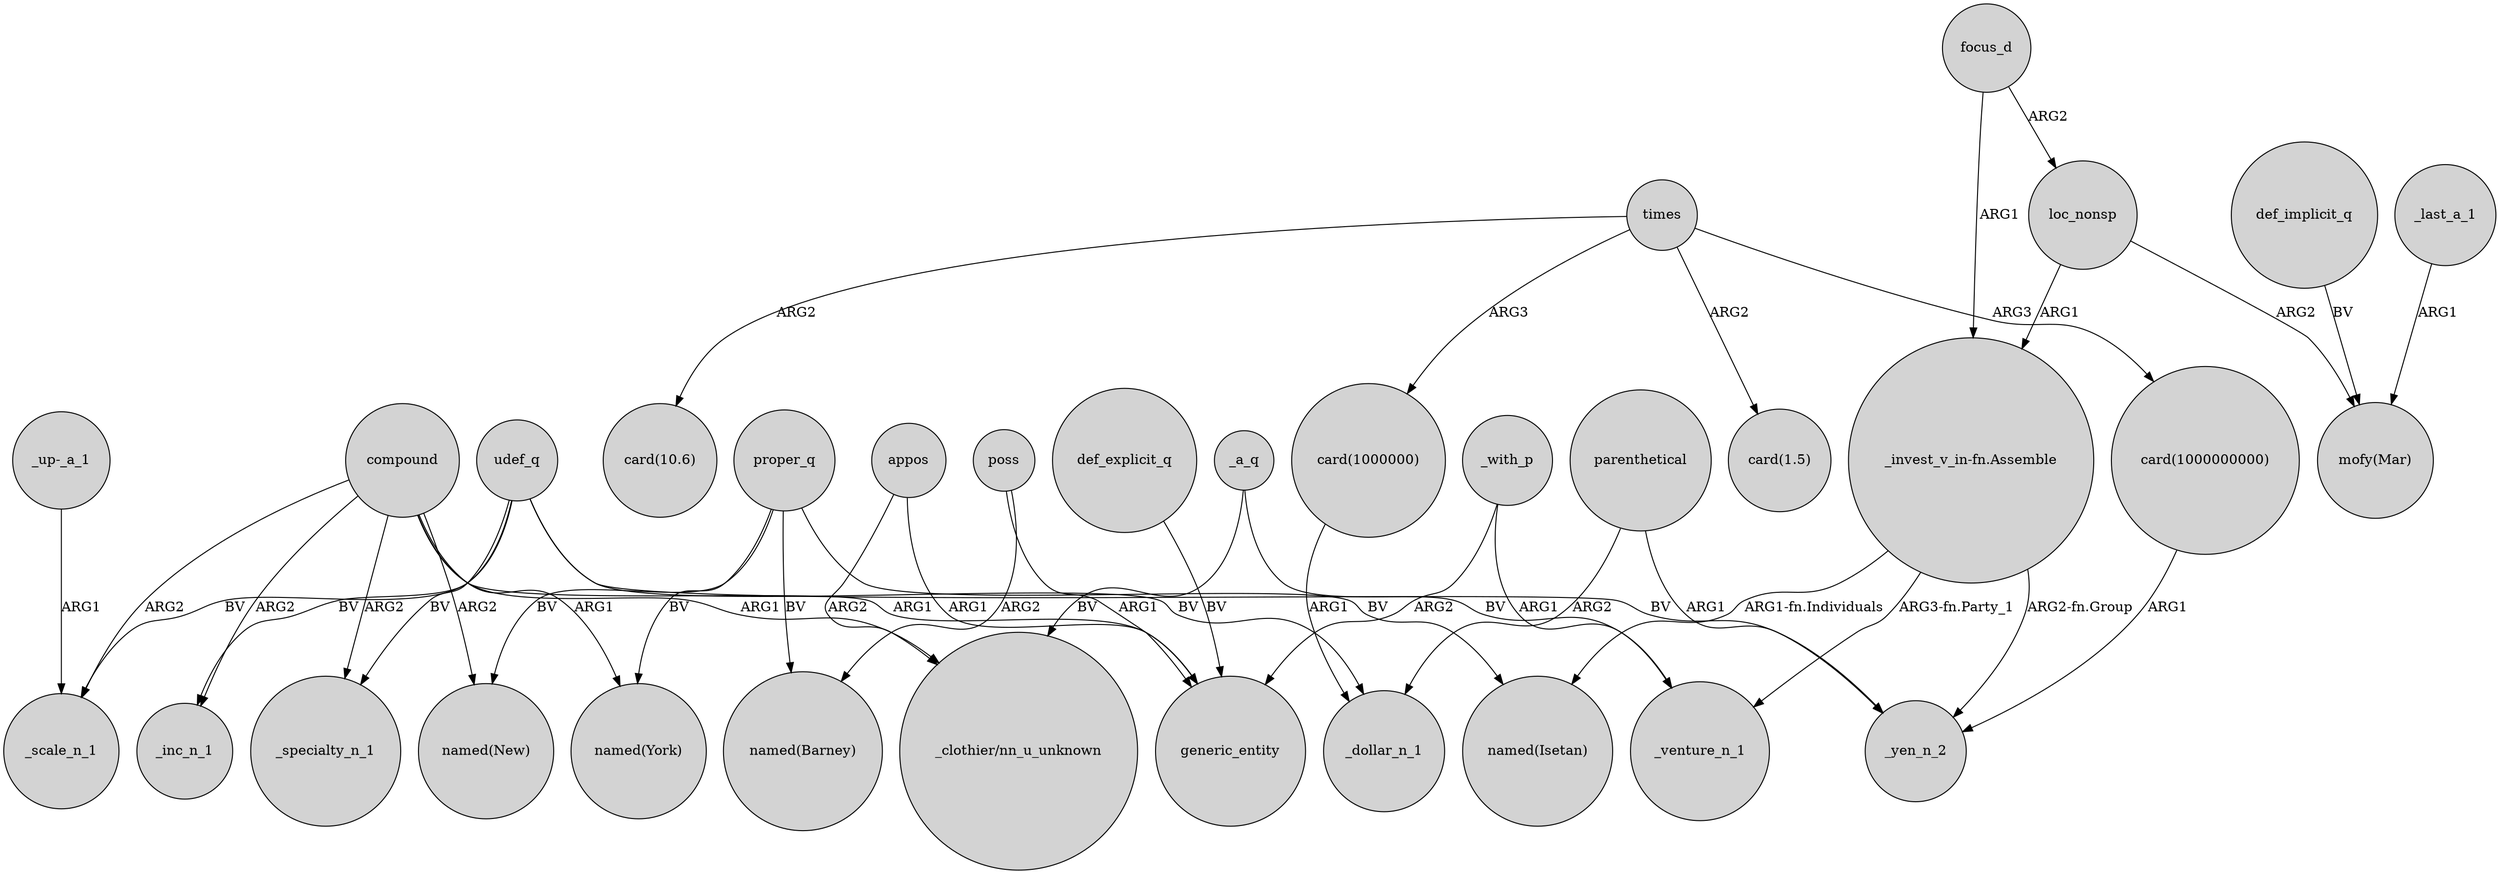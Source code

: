 digraph {
	node [shape=circle style=filled]
	def_explicit_q -> generic_entity [label=BV]
	compound -> _scale_n_1 [label=ARG2]
	def_implicit_q -> "mofy(Mar)" [label=BV]
	proper_q -> "named(Barney)" [label=BV]
	compound -> "named(New)" [label=ARG2]
	compound -> "_clothier/nn_u_unknown" [label=ARG1]
	udef_q -> _scale_n_1 [label=BV]
	compound -> _specialty_n_1 [label=ARG2]
	proper_q -> "named(New)" [label=BV]
	udef_q -> _specialty_n_1 [label=BV]
	times -> "card(10.6)" [label=ARG2]
	times -> "card(1000000)" [label=ARG3]
	poss -> "named(Barney)" [label=ARG2]
	_with_p -> _venture_n_1 [label=ARG1]
	focus_d -> loc_nonsp [label=ARG2]
	times -> "card(1000000000)" [label=ARG3]
	_with_p -> generic_entity [label=ARG2]
	proper_q -> "named(York)" [label=BV]
	poss -> generic_entity [label=ARG1]
	udef_q -> _inc_n_1 [label=BV]
	"_up-_a_1" -> _scale_n_1 [label=ARG1]
	compound -> generic_entity [label=ARG1]
	compound -> _inc_n_1 [label=ARG2]
	loc_nonsp -> "_invest_v_in-fn.Assemble" [label=ARG1]
	"_invest_v_in-fn.Assemble" -> "named(Isetan)" [label="ARG1-fn.Individuals"]
	focus_d -> "_invest_v_in-fn.Assemble" [label=ARG1]
	udef_q -> _dollar_n_1 [label=BV]
	"card(1000000)" -> _dollar_n_1 [label=ARG1]
	proper_q -> "named(Isetan)" [label=BV]
	"_invest_v_in-fn.Assemble" -> _yen_n_2 [label="ARG2-fn.Group"]
	loc_nonsp -> "mofy(Mar)" [label=ARG2]
	_a_q -> "_clothier/nn_u_unknown" [label=BV]
	"card(1000000000)" -> _yen_n_2 [label=ARG1]
	appos -> "_clothier/nn_u_unknown" [label=ARG2]
	"_invest_v_in-fn.Assemble" -> _venture_n_1 [label="ARG3-fn.Party_1"]
	appos -> generic_entity [label=ARG1]
	compound -> "named(York)" [label=ARG1]
	parenthetical -> _yen_n_2 [label=ARG1]
	parenthetical -> _dollar_n_1 [label=ARG2]
	times -> "card(1.5)" [label=ARG2]
	_a_q -> _venture_n_1 [label=BV]
	_last_a_1 -> "mofy(Mar)" [label=ARG1]
	udef_q -> _yen_n_2 [label=BV]
}
